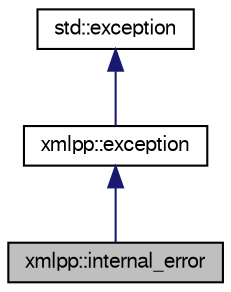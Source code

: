 digraph G
{
  bgcolor="transparent";
  edge [fontname="FreeSans",fontsize=10,labelfontname="FreeSans",labelfontsize=10];
  node [fontname="FreeSans",fontsize=10,shape=record];
  Node1 [label="xmlpp::internal_error",height=0.2,width=0.4,color="black", fillcolor="grey75", style="filled" fontcolor="black"];
  Node2 -> Node1 [dir=back,color="midnightblue",fontsize=10,style="solid",fontname="FreeSans"];
  Node2 [label="xmlpp::exception",height=0.2,width=0.4,color="black",URL="$classxmlpp_1_1exception.html",tooltip="Base class for all xmlpp exceptions."];
  Node3 -> Node2 [dir=back,color="midnightblue",fontsize=10,style="solid",fontname="FreeSans"];
  Node3 [label="std::exception",height=0.2,width=0.4,color="black",URL="libstdc++.tag.xml$classstd_1_1exception.html"];
}
